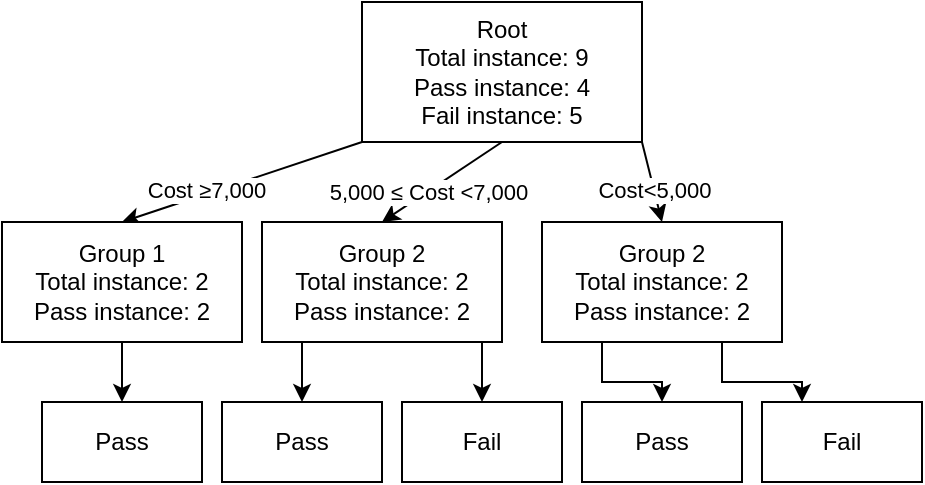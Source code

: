 <mxfile version="26.1.0">
  <diagram name="Page-1" id="F0lG398vl1G5-9-kigZh">
    <mxGraphModel dx="882" dy="570" grid="1" gridSize="10" guides="1" tooltips="1" connect="1" arrows="1" fold="1" page="1" pageScale="1" pageWidth="850" pageHeight="1100" math="0" shadow="0">
      <root>
        <mxCell id="0" />
        <mxCell id="1" parent="0" />
        <mxCell id="MHQTFiA_iP4XrhlyBdrr-1" value="&lt;div&gt;Root&lt;/div&gt;Total instance: 9&lt;div&gt;Pass instance: 4&lt;/div&gt;&lt;div&gt;Fail instance: 5&lt;/div&gt;" style="rounded=0;whiteSpace=wrap;html=1;" vertex="1" parent="1">
          <mxGeometry x="380" y="170" width="140" height="70" as="geometry" />
        </mxCell>
        <mxCell id="MHQTFiA_iP4XrhlyBdrr-2" value="Pass" style="rounded=0;whiteSpace=wrap;html=1;" vertex="1" parent="1">
          <mxGeometry x="220" y="370" width="80" height="40" as="geometry" />
        </mxCell>
        <mxCell id="MHQTFiA_iP4XrhlyBdrr-3" value="" style="endArrow=classic;html=1;rounded=0;exitX=0;exitY=1;exitDx=0;exitDy=0;entryX=0.5;entryY=0;entryDx=0;entryDy=0;" edge="1" parent="1" source="MHQTFiA_iP4XrhlyBdrr-1" target="MHQTFiA_iP4XrhlyBdrr-10">
          <mxGeometry width="50" height="50" relative="1" as="geometry">
            <mxPoint x="470" y="300" as="sourcePoint" />
            <mxPoint x="380" y="270" as="targetPoint" />
          </mxGeometry>
        </mxCell>
        <mxCell id="MHQTFiA_iP4XrhlyBdrr-4" value="Cost ≥7,000" style="edgeLabel;html=1;align=center;verticalAlign=middle;resizable=0;points=[];" vertex="1" connectable="0" parent="MHQTFiA_iP4XrhlyBdrr-3">
          <mxGeometry x="0.3" y="-2" relative="1" as="geometry">
            <mxPoint as="offset" />
          </mxGeometry>
        </mxCell>
        <mxCell id="MHQTFiA_iP4XrhlyBdrr-6" value="" style="endArrow=classic;html=1;rounded=0;exitX=0.5;exitY=1;exitDx=0;exitDy=0;entryX=0.5;entryY=0;entryDx=0;entryDy=0;" edge="1" parent="1" source="MHQTFiA_iP4XrhlyBdrr-1" target="MHQTFiA_iP4XrhlyBdrr-12">
          <mxGeometry width="50" height="50" relative="1" as="geometry">
            <mxPoint x="500" y="320" as="sourcePoint" />
            <mxPoint x="550" y="270" as="targetPoint" />
          </mxGeometry>
        </mxCell>
        <mxCell id="MHQTFiA_iP4XrhlyBdrr-7" value="5,000 ≤ Cost &amp;lt;7,000" style="edgeLabel;html=1;align=center;verticalAlign=middle;resizable=0;points=[];" vertex="1" connectable="0" parent="MHQTFiA_iP4XrhlyBdrr-6">
          <mxGeometry x="0.24" relative="1" as="geometry">
            <mxPoint as="offset" />
          </mxGeometry>
        </mxCell>
        <mxCell id="MHQTFiA_iP4XrhlyBdrr-8" value="" style="endArrow=classic;html=1;rounded=0;exitX=1;exitY=1;exitDx=0;exitDy=0;entryX=0.5;entryY=0;entryDx=0;entryDy=0;" edge="1" parent="1" source="MHQTFiA_iP4XrhlyBdrr-1" target="MHQTFiA_iP4XrhlyBdrr-13">
          <mxGeometry width="50" height="50" relative="1" as="geometry">
            <mxPoint x="580" y="370" as="sourcePoint" />
            <mxPoint x="630" y="320" as="targetPoint" />
          </mxGeometry>
        </mxCell>
        <mxCell id="MHQTFiA_iP4XrhlyBdrr-9" value="Cost&amp;lt;5,000" style="edgeLabel;html=1;align=center;verticalAlign=middle;resizable=0;points=[];" vertex="1" connectable="0" parent="MHQTFiA_iP4XrhlyBdrr-8">
          <mxGeometry x="0.2" y="-1" relative="1" as="geometry">
            <mxPoint x="1" as="offset" />
          </mxGeometry>
        </mxCell>
        <mxCell id="MHQTFiA_iP4XrhlyBdrr-11" style="edgeStyle=orthogonalEdgeStyle;rounded=0;orthogonalLoop=1;jettySize=auto;html=1;exitX=0.5;exitY=1;exitDx=0;exitDy=0;entryX=0.5;entryY=0;entryDx=0;entryDy=0;" edge="1" parent="1" source="MHQTFiA_iP4XrhlyBdrr-10" target="MHQTFiA_iP4XrhlyBdrr-2">
          <mxGeometry relative="1" as="geometry" />
        </mxCell>
        <mxCell id="MHQTFiA_iP4XrhlyBdrr-10" value="Group 1&lt;div&gt;Total instance: 2&lt;div&gt;Pass instance: 2&lt;br&gt;&lt;/div&gt;&lt;/div&gt;" style="rounded=0;whiteSpace=wrap;html=1;" vertex="1" parent="1">
          <mxGeometry x="200" y="280" width="120" height="60" as="geometry" />
        </mxCell>
        <mxCell id="MHQTFiA_iP4XrhlyBdrr-22" style="edgeStyle=orthogonalEdgeStyle;rounded=0;orthogonalLoop=1;jettySize=auto;html=1;exitX=0.25;exitY=1;exitDx=0;exitDy=0;entryX=0.5;entryY=0;entryDx=0;entryDy=0;" edge="1" parent="1" source="MHQTFiA_iP4XrhlyBdrr-12" target="MHQTFiA_iP4XrhlyBdrr-16">
          <mxGeometry relative="1" as="geometry" />
        </mxCell>
        <mxCell id="MHQTFiA_iP4XrhlyBdrr-23" style="edgeStyle=orthogonalEdgeStyle;rounded=0;orthogonalLoop=1;jettySize=auto;html=1;exitX=0.75;exitY=1;exitDx=0;exitDy=0;entryX=0.5;entryY=0;entryDx=0;entryDy=0;" edge="1" parent="1" source="MHQTFiA_iP4XrhlyBdrr-12" target="MHQTFiA_iP4XrhlyBdrr-14">
          <mxGeometry relative="1" as="geometry" />
        </mxCell>
        <mxCell id="MHQTFiA_iP4XrhlyBdrr-12" value="Group 2&lt;div&gt;Total instance: 2&lt;div&gt;Pass instance: 2&lt;br&gt;&lt;/div&gt;&lt;/div&gt;" style="rounded=0;whiteSpace=wrap;html=1;" vertex="1" parent="1">
          <mxGeometry x="330" y="280" width="120" height="60" as="geometry" />
        </mxCell>
        <mxCell id="MHQTFiA_iP4XrhlyBdrr-24" style="edgeStyle=orthogonalEdgeStyle;rounded=0;orthogonalLoop=1;jettySize=auto;html=1;exitX=0.25;exitY=1;exitDx=0;exitDy=0;entryX=0.5;entryY=0;entryDx=0;entryDy=0;" edge="1" parent="1" source="MHQTFiA_iP4XrhlyBdrr-13" target="MHQTFiA_iP4XrhlyBdrr-21">
          <mxGeometry relative="1" as="geometry" />
        </mxCell>
        <mxCell id="MHQTFiA_iP4XrhlyBdrr-26" style="edgeStyle=orthogonalEdgeStyle;rounded=0;orthogonalLoop=1;jettySize=auto;html=1;exitX=0.75;exitY=1;exitDx=0;exitDy=0;entryX=0.25;entryY=0;entryDx=0;entryDy=0;" edge="1" parent="1" source="MHQTFiA_iP4XrhlyBdrr-13" target="MHQTFiA_iP4XrhlyBdrr-20">
          <mxGeometry relative="1" as="geometry" />
        </mxCell>
        <mxCell id="MHQTFiA_iP4XrhlyBdrr-13" value="Group 2&lt;div&gt;Total instance: 2&lt;div&gt;Pass instance: 2&lt;br&gt;&lt;/div&gt;&lt;/div&gt;" style="rounded=0;whiteSpace=wrap;html=1;" vertex="1" parent="1">
          <mxGeometry x="470" y="280" width="120" height="60" as="geometry" />
        </mxCell>
        <mxCell id="MHQTFiA_iP4XrhlyBdrr-14" value="Fail" style="rounded=0;whiteSpace=wrap;html=1;" vertex="1" parent="1">
          <mxGeometry x="400" y="370" width="80" height="40" as="geometry" />
        </mxCell>
        <mxCell id="MHQTFiA_iP4XrhlyBdrr-16" value="Pass" style="rounded=0;whiteSpace=wrap;html=1;" vertex="1" parent="1">
          <mxGeometry x="310" y="370" width="80" height="40" as="geometry" />
        </mxCell>
        <mxCell id="MHQTFiA_iP4XrhlyBdrr-20" value="Fail" style="rounded=0;whiteSpace=wrap;html=1;" vertex="1" parent="1">
          <mxGeometry x="580" y="370" width="80" height="40" as="geometry" />
        </mxCell>
        <mxCell id="MHQTFiA_iP4XrhlyBdrr-21" value="Pass" style="rounded=0;whiteSpace=wrap;html=1;" vertex="1" parent="1">
          <mxGeometry x="490" y="370" width="80" height="40" as="geometry" />
        </mxCell>
      </root>
    </mxGraphModel>
  </diagram>
</mxfile>

